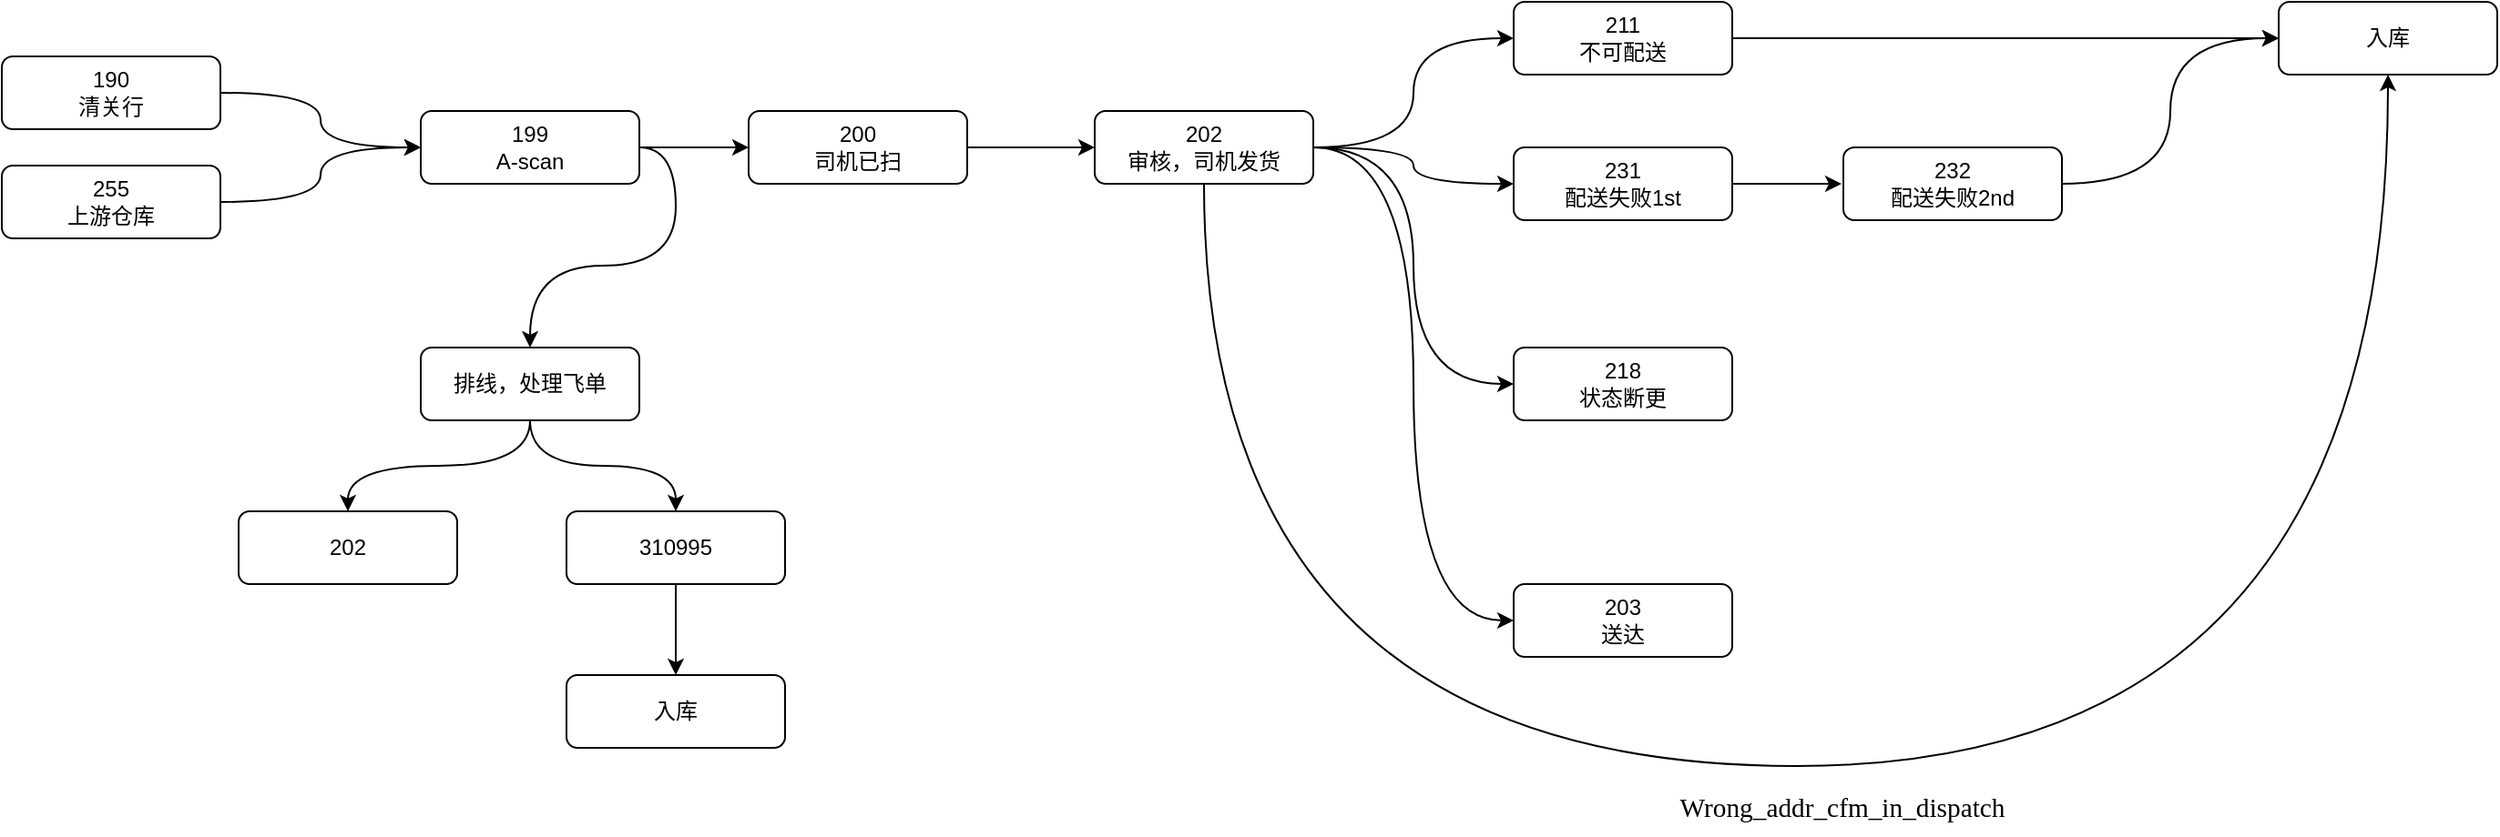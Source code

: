 <mxfile version="24.7.17">
  <diagram id="C5RBs43oDa-KdzZeNtuy" name="Page-1">
    <mxGraphModel dx="1426" dy="901" grid="1" gridSize="10" guides="1" tooltips="1" connect="1" arrows="1" fold="1" page="1" pageScale="1" pageWidth="827" pageHeight="1169" math="0" shadow="0">
      <root>
        <mxCell id="WIyWlLk6GJQsqaUBKTNV-0" />
        <mxCell id="WIyWlLk6GJQsqaUBKTNV-1" parent="WIyWlLk6GJQsqaUBKTNV-0" />
        <mxCell id="VzRjQSMVrOHmQdl7SLVF-17" style="edgeStyle=orthogonalEdgeStyle;rounded=0;orthogonalLoop=1;jettySize=auto;html=1;exitX=1;exitY=0.5;exitDx=0;exitDy=0;entryX=0;entryY=0.5;entryDx=0;entryDy=0;curved=1;" parent="WIyWlLk6GJQsqaUBKTNV-1" source="WIyWlLk6GJQsqaUBKTNV-3" target="VzRjQSMVrOHmQdl7SLVF-6" edge="1">
          <mxGeometry relative="1" as="geometry" />
        </mxCell>
        <mxCell id="WIyWlLk6GJQsqaUBKTNV-3" value="255&lt;div&gt;上游仓库&lt;/div&gt;" style="rounded=1;whiteSpace=wrap;html=1;fontSize=12;glass=0;strokeWidth=1;shadow=0;" parent="WIyWlLk6GJQsqaUBKTNV-1" vertex="1">
          <mxGeometry x="170" y="150" width="120" height="40" as="geometry" />
        </mxCell>
        <mxCell id="VzRjQSMVrOHmQdl7SLVF-16" style="edgeStyle=orthogonalEdgeStyle;rounded=0;orthogonalLoop=1;jettySize=auto;html=1;exitX=1;exitY=0.5;exitDx=0;exitDy=0;entryX=0;entryY=0.5;entryDx=0;entryDy=0;curved=1;" parent="WIyWlLk6GJQsqaUBKTNV-1" source="VzRjQSMVrOHmQdl7SLVF-4" target="VzRjQSMVrOHmQdl7SLVF-6" edge="1">
          <mxGeometry relative="1" as="geometry" />
        </mxCell>
        <mxCell id="VzRjQSMVrOHmQdl7SLVF-4" value="190&lt;div&gt;清关行&lt;/div&gt;" style="rounded=1;whiteSpace=wrap;html=1;fontSize=12;glass=0;strokeWidth=1;shadow=0;" parent="WIyWlLk6GJQsqaUBKTNV-1" vertex="1">
          <mxGeometry x="170" y="90" width="120" height="40" as="geometry" />
        </mxCell>
        <mxCell id="VzRjQSMVrOHmQdl7SLVF-19" style="edgeStyle=orthogonalEdgeStyle;rounded=0;orthogonalLoop=1;jettySize=auto;html=1;exitX=1;exitY=0.5;exitDx=0;exitDy=0;entryX=0;entryY=0.5;entryDx=0;entryDy=0;" parent="WIyWlLk6GJQsqaUBKTNV-1" source="VzRjQSMVrOHmQdl7SLVF-5" edge="1">
          <mxGeometry relative="1" as="geometry">
            <mxPoint x="770" y="140" as="targetPoint" />
          </mxGeometry>
        </mxCell>
        <mxCell id="VzRjQSMVrOHmQdl7SLVF-5" value="200&lt;div&gt;司机已扫&lt;/div&gt;" style="rounded=1;whiteSpace=wrap;html=1;fontSize=12;glass=0;strokeWidth=1;shadow=0;" parent="WIyWlLk6GJQsqaUBKTNV-1" vertex="1">
          <mxGeometry x="580" y="120" width="120" height="40" as="geometry" />
        </mxCell>
        <mxCell id="VzRjQSMVrOHmQdl7SLVF-18" style="edgeStyle=orthogonalEdgeStyle;rounded=0;orthogonalLoop=1;jettySize=auto;html=1;exitX=1;exitY=0.5;exitDx=0;exitDy=0;entryX=0;entryY=0.5;entryDx=0;entryDy=0;" parent="WIyWlLk6GJQsqaUBKTNV-1" source="VzRjQSMVrOHmQdl7SLVF-6" target="VzRjQSMVrOHmQdl7SLVF-5" edge="1">
          <mxGeometry relative="1" as="geometry" />
        </mxCell>
        <mxCell id="VzRjQSMVrOHmQdl7SLVF-31" style="edgeStyle=orthogonalEdgeStyle;rounded=0;orthogonalLoop=1;jettySize=auto;html=1;exitX=1;exitY=0.5;exitDx=0;exitDy=0;curved=1;" parent="WIyWlLk6GJQsqaUBKTNV-1" source="VzRjQSMVrOHmQdl7SLVF-6" target="VzRjQSMVrOHmQdl7SLVF-28" edge="1">
          <mxGeometry relative="1" as="geometry" />
        </mxCell>
        <mxCell id="VzRjQSMVrOHmQdl7SLVF-6" value="199&lt;div&gt;A-scan&lt;/div&gt;" style="rounded=1;whiteSpace=wrap;html=1;fontSize=12;glass=0;strokeWidth=1;shadow=0;" parent="WIyWlLk6GJQsqaUBKTNV-1" vertex="1">
          <mxGeometry x="400" y="120" width="120" height="40" as="geometry" />
        </mxCell>
        <mxCell id="VzRjQSMVrOHmQdl7SLVF-8" value="&lt;div&gt;218&lt;/div&gt;&lt;div&gt;状态断更&lt;/div&gt;" style="rounded=1;whiteSpace=wrap;html=1;fontSize=12;glass=0;strokeWidth=1;shadow=0;" parent="WIyWlLk6GJQsqaUBKTNV-1" vertex="1">
          <mxGeometry x="1000" y="250" width="120" height="40" as="geometry" />
        </mxCell>
        <mxCell id="VzRjQSMVrOHmQdl7SLVF-21" style="edgeStyle=orthogonalEdgeStyle;rounded=0;orthogonalLoop=1;jettySize=auto;html=1;exitX=1;exitY=0.5;exitDx=0;exitDy=0;entryX=0;entryY=0.5;entryDx=0;entryDy=0;curved=1;" parent="WIyWlLk6GJQsqaUBKTNV-1" source="VzRjQSMVrOHmQdl7SLVF-10" target="VzRjQSMVrOHmQdl7SLVF-11" edge="1">
          <mxGeometry relative="1" as="geometry" />
        </mxCell>
        <mxCell id="VzRjQSMVrOHmQdl7SLVF-22" style="edgeStyle=orthogonalEdgeStyle;rounded=0;orthogonalLoop=1;jettySize=auto;html=1;exitX=1;exitY=0.5;exitDx=0;exitDy=0;entryX=0;entryY=0.5;entryDx=0;entryDy=0;curved=1;" parent="WIyWlLk6GJQsqaUBKTNV-1" source="VzRjQSMVrOHmQdl7SLVF-10" target="VzRjQSMVrOHmQdl7SLVF-12" edge="1">
          <mxGeometry relative="1" as="geometry" />
        </mxCell>
        <mxCell id="VzRjQSMVrOHmQdl7SLVF-23" style="edgeStyle=orthogonalEdgeStyle;rounded=0;orthogonalLoop=1;jettySize=auto;html=1;exitX=1;exitY=0.5;exitDx=0;exitDy=0;entryX=0;entryY=0.5;entryDx=0;entryDy=0;curved=1;" parent="WIyWlLk6GJQsqaUBKTNV-1" source="VzRjQSMVrOHmQdl7SLVF-10" target="VzRjQSMVrOHmQdl7SLVF-8" edge="1">
          <mxGeometry relative="1" as="geometry" />
        </mxCell>
        <mxCell id="VzRjQSMVrOHmQdl7SLVF-24" style="edgeStyle=orthogonalEdgeStyle;rounded=0;orthogonalLoop=1;jettySize=auto;html=1;exitX=1;exitY=0.5;exitDx=0;exitDy=0;entryX=0;entryY=0.5;entryDx=0;entryDy=0;curved=1;" parent="WIyWlLk6GJQsqaUBKTNV-1" source="VzRjQSMVrOHmQdl7SLVF-10" target="VzRjQSMVrOHmQdl7SLVF-13" edge="1">
          <mxGeometry relative="1" as="geometry" />
        </mxCell>
        <mxCell id="VzRjQSMVrOHmQdl7SLVF-40" style="edgeStyle=orthogonalEdgeStyle;rounded=0;orthogonalLoop=1;jettySize=auto;html=1;exitX=0.5;exitY=1;exitDx=0;exitDy=0;entryX=0.5;entryY=1;entryDx=0;entryDy=0;curved=1;" parent="WIyWlLk6GJQsqaUBKTNV-1" source="VzRjQSMVrOHmQdl7SLVF-10" target="VzRjQSMVrOHmQdl7SLVF-25" edge="1">
          <mxGeometry relative="1" as="geometry">
            <Array as="points">
              <mxPoint x="830" y="480" />
              <mxPoint x="1480" y="480" />
            </Array>
          </mxGeometry>
        </mxCell>
        <mxCell id="VzRjQSMVrOHmQdl7SLVF-10" value="&lt;div&gt;202&lt;/div&gt;&lt;div&gt;审核，司机发货&lt;/div&gt;" style="rounded=1;whiteSpace=wrap;html=1;fontSize=12;glass=0;strokeWidth=1;shadow=0;" parent="WIyWlLk6GJQsqaUBKTNV-1" vertex="1">
          <mxGeometry x="770" y="120" width="120" height="40" as="geometry" />
        </mxCell>
        <mxCell id="VzRjQSMVrOHmQdl7SLVF-39" style="edgeStyle=orthogonalEdgeStyle;rounded=0;orthogonalLoop=1;jettySize=auto;html=1;exitX=1;exitY=0.5;exitDx=0;exitDy=0;" parent="WIyWlLk6GJQsqaUBKTNV-1" source="VzRjQSMVrOHmQdl7SLVF-11" edge="1">
          <mxGeometry relative="1" as="geometry">
            <mxPoint x="1420" y="80" as="targetPoint" />
          </mxGeometry>
        </mxCell>
        <mxCell id="VzRjQSMVrOHmQdl7SLVF-11" value="&lt;div&gt;211&lt;/div&gt;&lt;div&gt;不可配送&lt;/div&gt;" style="rounded=1;whiteSpace=wrap;html=1;fontSize=12;glass=0;strokeWidth=1;shadow=0;" parent="WIyWlLk6GJQsqaUBKTNV-1" vertex="1">
          <mxGeometry x="1000" y="60" width="120" height="40" as="geometry" />
        </mxCell>
        <mxCell id="VzRjQSMVrOHmQdl7SLVF-27" style="edgeStyle=orthogonalEdgeStyle;rounded=0;orthogonalLoop=1;jettySize=auto;html=1;exitX=1;exitY=0.5;exitDx=0;exitDy=0;" parent="WIyWlLk6GJQsqaUBKTNV-1" source="VzRjQSMVrOHmQdl7SLVF-12" edge="1">
          <mxGeometry relative="1" as="geometry">
            <mxPoint x="1180" y="160" as="targetPoint" />
          </mxGeometry>
        </mxCell>
        <mxCell id="VzRjQSMVrOHmQdl7SLVF-12" value="&lt;div&gt;231&lt;/div&gt;&lt;div&gt;配送失败1st&lt;/div&gt;" style="rounded=1;whiteSpace=wrap;html=1;fontSize=12;glass=0;strokeWidth=1;shadow=0;" parent="WIyWlLk6GJQsqaUBKTNV-1" vertex="1">
          <mxGeometry x="1000" y="140" width="120" height="40" as="geometry" />
        </mxCell>
        <mxCell id="VzRjQSMVrOHmQdl7SLVF-13" value="&lt;div&gt;203&lt;/div&gt;&lt;div&gt;送达&lt;/div&gt;" style="rounded=1;whiteSpace=wrap;html=1;fontSize=12;glass=0;strokeWidth=1;shadow=0;" parent="WIyWlLk6GJQsqaUBKTNV-1" vertex="1">
          <mxGeometry x="1000" y="380" width="120" height="40" as="geometry" />
        </mxCell>
        <mxCell id="VzRjQSMVrOHmQdl7SLVF-25" value="&lt;div&gt;入库&lt;/div&gt;" style="rounded=1;whiteSpace=wrap;html=1;fontSize=12;glass=0;strokeWidth=1;shadow=0;" parent="WIyWlLk6GJQsqaUBKTNV-1" vertex="1">
          <mxGeometry x="1420" y="60" width="120" height="40" as="geometry" />
        </mxCell>
        <mxCell id="VzRjQSMVrOHmQdl7SLVF-38" style="edgeStyle=orthogonalEdgeStyle;rounded=0;orthogonalLoop=1;jettySize=auto;html=1;exitX=1;exitY=0.5;exitDx=0;exitDy=0;entryX=0;entryY=0.5;entryDx=0;entryDy=0;curved=1;" parent="WIyWlLk6GJQsqaUBKTNV-1" source="VzRjQSMVrOHmQdl7SLVF-26" target="VzRjQSMVrOHmQdl7SLVF-25" edge="1">
          <mxGeometry relative="1" as="geometry" />
        </mxCell>
        <mxCell id="VzRjQSMVrOHmQdl7SLVF-26" value="&lt;div&gt;232&lt;/div&gt;&lt;div&gt;配送失败2nd&lt;/div&gt;" style="rounded=1;whiteSpace=wrap;html=1;fontSize=12;glass=0;strokeWidth=1;shadow=0;" parent="WIyWlLk6GJQsqaUBKTNV-1" vertex="1">
          <mxGeometry x="1181" y="140" width="120" height="40" as="geometry" />
        </mxCell>
        <mxCell id="VzRjQSMVrOHmQdl7SLVF-35" style="edgeStyle=orthogonalEdgeStyle;rounded=0;orthogonalLoop=1;jettySize=auto;html=1;exitX=0.5;exitY=1;exitDx=0;exitDy=0;entryX=0.5;entryY=0;entryDx=0;entryDy=0;curved=1;" parent="WIyWlLk6GJQsqaUBKTNV-1" source="VzRjQSMVrOHmQdl7SLVF-28" target="VzRjQSMVrOHmQdl7SLVF-29" edge="1">
          <mxGeometry relative="1" as="geometry" />
        </mxCell>
        <mxCell id="VzRjQSMVrOHmQdl7SLVF-36" style="edgeStyle=orthogonalEdgeStyle;rounded=0;orthogonalLoop=1;jettySize=auto;html=1;exitX=0.5;exitY=1;exitDx=0;exitDy=0;curved=1;" parent="WIyWlLk6GJQsqaUBKTNV-1" source="VzRjQSMVrOHmQdl7SLVF-28" target="VzRjQSMVrOHmQdl7SLVF-30" edge="1">
          <mxGeometry relative="1" as="geometry" />
        </mxCell>
        <mxCell id="VzRjQSMVrOHmQdl7SLVF-28" value="排线，处理飞单" style="rounded=1;whiteSpace=wrap;html=1;fontSize=12;glass=0;strokeWidth=1;shadow=0;" parent="WIyWlLk6GJQsqaUBKTNV-1" vertex="1">
          <mxGeometry x="400" y="250" width="120" height="40" as="geometry" />
        </mxCell>
        <mxCell id="VzRjQSMVrOHmQdl7SLVF-29" value="202" style="rounded=1;whiteSpace=wrap;html=1;fontSize=12;glass=0;strokeWidth=1;shadow=0;" parent="WIyWlLk6GJQsqaUBKTNV-1" vertex="1">
          <mxGeometry x="300" y="340" width="120" height="40" as="geometry" />
        </mxCell>
        <mxCell id="VzRjQSMVrOHmQdl7SLVF-37" style="edgeStyle=orthogonalEdgeStyle;rounded=0;orthogonalLoop=1;jettySize=auto;html=1;exitX=0.5;exitY=1;exitDx=0;exitDy=0;entryX=0.5;entryY=0;entryDx=0;entryDy=0;" parent="WIyWlLk6GJQsqaUBKTNV-1" source="VzRjQSMVrOHmQdl7SLVF-30" target="VzRjQSMVrOHmQdl7SLVF-32" edge="1">
          <mxGeometry relative="1" as="geometry" />
        </mxCell>
        <mxCell id="VzRjQSMVrOHmQdl7SLVF-30" value="310995" style="rounded=1;whiteSpace=wrap;html=1;fontSize=12;glass=0;strokeWidth=1;shadow=0;" parent="WIyWlLk6GJQsqaUBKTNV-1" vertex="1">
          <mxGeometry x="480" y="340" width="120" height="40" as="geometry" />
        </mxCell>
        <mxCell id="VzRjQSMVrOHmQdl7SLVF-32" value="入库" style="rounded=1;whiteSpace=wrap;html=1;fontSize=12;glass=0;strokeWidth=1;shadow=0;" parent="WIyWlLk6GJQsqaUBKTNV-1" vertex="1">
          <mxGeometry x="480" y="430" width="120" height="40" as="geometry" />
        </mxCell>
        <mxCell id="VzRjQSMVrOHmQdl7SLVF-41" value="&lt;p style=&quot;margin:0in;font-family:Calibri;font-size:11.0pt&quot;&gt;Wrong_addr_cfm_in_dispatch&lt;/p&gt;" style="text;html=1;align=center;verticalAlign=middle;resizable=0;points=[];autosize=1;strokeColor=none;fillColor=none;" parent="WIyWlLk6GJQsqaUBKTNV-1" vertex="1">
          <mxGeometry x="1080" y="488" width="200" height="30" as="geometry" />
        </mxCell>
      </root>
    </mxGraphModel>
  </diagram>
</mxfile>
